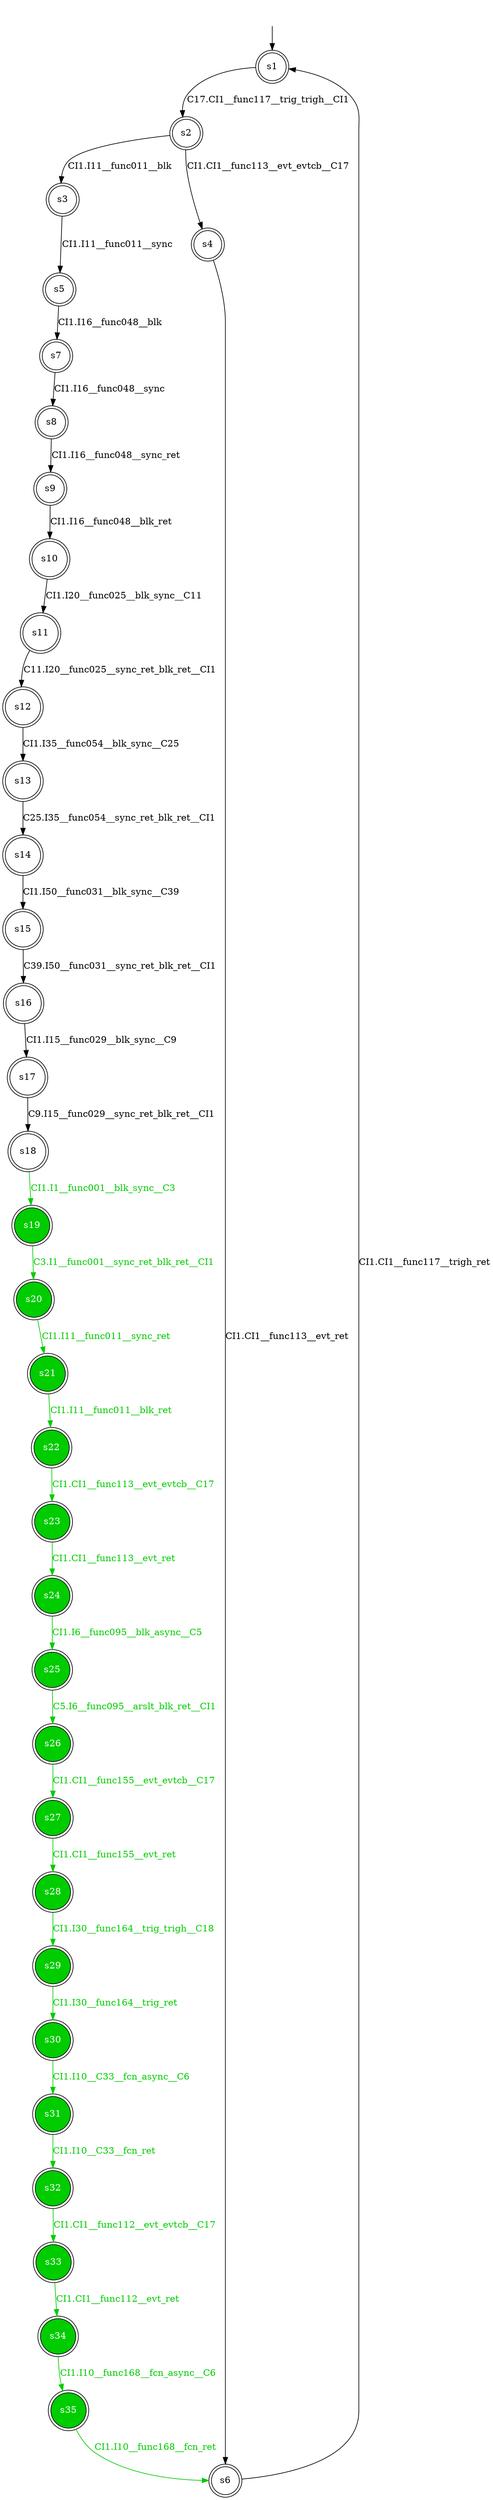 digraph diffautomaton {
	1 [label=<s1> shape="doublecircle"];
	2 [label=<s2> shape="doublecircle"];
	3 [label=<s3> shape="doublecircle"];
	4 [label=<s4> shape="doublecircle"];
	5 [label=<s5> shape="doublecircle"];
	6 [label=<s6> shape="doublecircle"];
	7 [label=<s7> shape="doublecircle"];
	8 [label=<s8> shape="doublecircle"];
	9 [label=<s9> shape="doublecircle"];
	10 [label=<s10> shape="doublecircle"];
	11 [label=<s11> shape="doublecircle"];
	12 [label=<s12> shape="doublecircle"];
	13 [label=<s13> shape="doublecircle"];
	14 [label=<s14> shape="doublecircle"];
	15 [label=<s15> shape="doublecircle"];
	16 [label=<s16> shape="doublecircle"];
	17 [label=<s17> shape="doublecircle"];
	18 [label=<s18> shape="doublecircle"];
	19 [label=<s19> shape="doublecircle" fillcolor="#00cc00" fontcolor="#ffffff" style="filled"];
	20 [label=<s20> shape="doublecircle" fillcolor="#00cc00" fontcolor="#ffffff" style="filled"];
	21 [label=<s21> shape="doublecircle" fillcolor="#00cc00" fontcolor="#ffffff" style="filled"];
	22 [label=<s22> shape="doublecircle" fillcolor="#00cc00" fontcolor="#ffffff" style="filled"];
	23 [label=<s23> shape="doublecircle" fillcolor="#00cc00" fontcolor="#ffffff" style="filled"];
	24 [label=<s24> shape="doublecircle" fillcolor="#00cc00" fontcolor="#ffffff" style="filled"];
	25 [label=<s25> shape="doublecircle" fillcolor="#00cc00" fontcolor="#ffffff" style="filled"];
	26 [label=<s26> shape="doublecircle" fillcolor="#00cc00" fontcolor="#ffffff" style="filled"];
	27 [label=<s27> shape="doublecircle" fillcolor="#00cc00" fontcolor="#ffffff" style="filled"];
	28 [label=<s28> shape="doublecircle" fillcolor="#00cc00" fontcolor="#ffffff" style="filled"];
	29 [label=<s29> shape="doublecircle" fillcolor="#00cc00" fontcolor="#ffffff" style="filled"];
	30 [label=<s30> shape="doublecircle" fillcolor="#00cc00" fontcolor="#ffffff" style="filled"];
	31 [label=<s31> shape="doublecircle" fillcolor="#00cc00" fontcolor="#ffffff" style="filled"];
	32 [label=<s32> shape="doublecircle" fillcolor="#00cc00" fontcolor="#ffffff" style="filled"];
	33 [label=<s33> shape="doublecircle" fillcolor="#00cc00" fontcolor="#ffffff" style="filled"];
	34 [label=<s34> shape="doublecircle" fillcolor="#00cc00" fontcolor="#ffffff" style="filled"];
	35 [label=<s35> shape="doublecircle" fillcolor="#00cc00" fontcolor="#ffffff" style="filled"];
	__init1 [label=<> shape="none"];
	__init1 -> 1;
	1 -> 2 [label=<<font color="#000000">C17.CI1__func117__trig_trigh__CI1</font>> id="1-0-2"];
	2 -> 3 [label=<<font color="#000000">CI1.I11__func011__blk</font>> id="2-0-3"];
	2 -> 4 [label=<<font color="#000000">CI1.CI1__func113__evt_evtcb__C17</font>> id="2-1-4"];
	3 -> 5 [label=<<font color="#000000">CI1.I11__func011__sync</font>> id="3-0-5"];
	4 -> 6 [label=<<font color="#000000">CI1.CI1__func113__evt_ret</font>> id="4-0-6"];
	5 -> 7 [label=<<font color="#000000">CI1.I16__func048__blk</font>> id="5-0-7"];
	6 -> 1 [label=<<font color="#000000">CI1.CI1__func117__trigh_ret</font>> id="6-0-1"];
	7 -> 8 [label=<<font color="#000000">CI1.I16__func048__sync</font>> id="7-0-8"];
	8 -> 9 [label=<<font color="#000000">CI1.I16__func048__sync_ret</font>> id="8-0-9"];
	9 -> 10 [label=<<font color="#000000">CI1.I16__func048__blk_ret</font>> id="9-0-10"];
	10 -> 11 [label=<<font color="#000000">CI1.I20__func025__blk_sync__C11</font>> id="10-0-11"];
	11 -> 12 [label=<<font color="#000000">C11.I20__func025__sync_ret_blk_ret__CI1</font>> id="11-0-12"];
	12 -> 13 [label=<<font color="#000000">CI1.I35__func054__blk_sync__C25</font>> id="12-0-13"];
	13 -> 14 [label=<<font color="#000000">C25.I35__func054__sync_ret_blk_ret__CI1</font>> id="13-0-14"];
	14 -> 15 [label=<<font color="#000000">CI1.I50__func031__blk_sync__C39</font>> id="14-0-15"];
	15 -> 16 [label=<<font color="#000000">C39.I50__func031__sync_ret_blk_ret__CI1</font>> id="15-0-16"];
	16 -> 17 [label=<<font color="#000000">CI1.I15__func029__blk_sync__C9</font>> id="16-0-17"];
	17 -> 18 [label=<<font color="#000000">C9.I15__func029__sync_ret_blk_ret__CI1</font>> id="17-0-18"];
	18 -> 19 [label=<<font color="#00cc00">CI1.I1__func001__blk_sync__C3</font>> color="#00cc00" id="18-0-19"];
	19 -> 20 [label=<<font color="#00cc00">C3.I1__func001__sync_ret_blk_ret__CI1</font>> color="#00cc00" id="19-0-20"];
	20 -> 21 [label=<<font color="#00cc00">CI1.I11__func011__sync_ret</font>> color="#00cc00" id="20-0-21"];
	21 -> 22 [label=<<font color="#00cc00">CI1.I11__func011__blk_ret</font>> color="#00cc00" id="21-0-22"];
	22 -> 23 [label=<<font color="#00cc00">CI1.CI1__func113__evt_evtcb__C17</font>> color="#00cc00" id="22-0-23"];
	23 -> 24 [label=<<font color="#00cc00">CI1.CI1__func113__evt_ret</font>> color="#00cc00" id="23-0-24"];
	24 -> 25 [label=<<font color="#00cc00">CI1.I6__func095__blk_async__C5</font>> color="#00cc00" id="24-0-25"];
	25 -> 26 [label=<<font color="#00cc00">C5.I6__func095__arslt_blk_ret__CI1</font>> color="#00cc00" id="25-0-26"];
	26 -> 27 [label=<<font color="#00cc00">CI1.CI1__func155__evt_evtcb__C17</font>> color="#00cc00" id="26-0-27"];
	27 -> 28 [label=<<font color="#00cc00">CI1.CI1__func155__evt_ret</font>> color="#00cc00" id="27-0-28"];
	28 -> 29 [label=<<font color="#00cc00">CI1.I30__func164__trig_trigh__C18</font>> color="#00cc00" id="28-0-29"];
	29 -> 30 [label=<<font color="#00cc00">CI1.I30__func164__trig_ret</font>> color="#00cc00" id="29-0-30"];
	30 -> 31 [label=<<font color="#00cc00">CI1.I10__C33__fcn_async__C6</font>> color="#00cc00" id="30-0-31"];
	31 -> 32 [label=<<font color="#00cc00">CI1.I10__C33__fcn_ret</font>> color="#00cc00" id="31-0-32"];
	32 -> 33 [label=<<font color="#00cc00">CI1.CI1__func112__evt_evtcb__C17</font>> color="#00cc00" id="32-0-33"];
	33 -> 34 [label=<<font color="#00cc00">CI1.CI1__func112__evt_ret</font>> color="#00cc00" id="33-0-34"];
	34 -> 35 [label=<<font color="#00cc00">CI1.I10__func168__fcn_async__C6</font>> color="#00cc00" id="34-0-35"];
	35 -> 6 [label=<<font color="#00cc00">CI1.I10__func168__fcn_ret</font>> color="#00cc00" id="35-0-6"];
}
